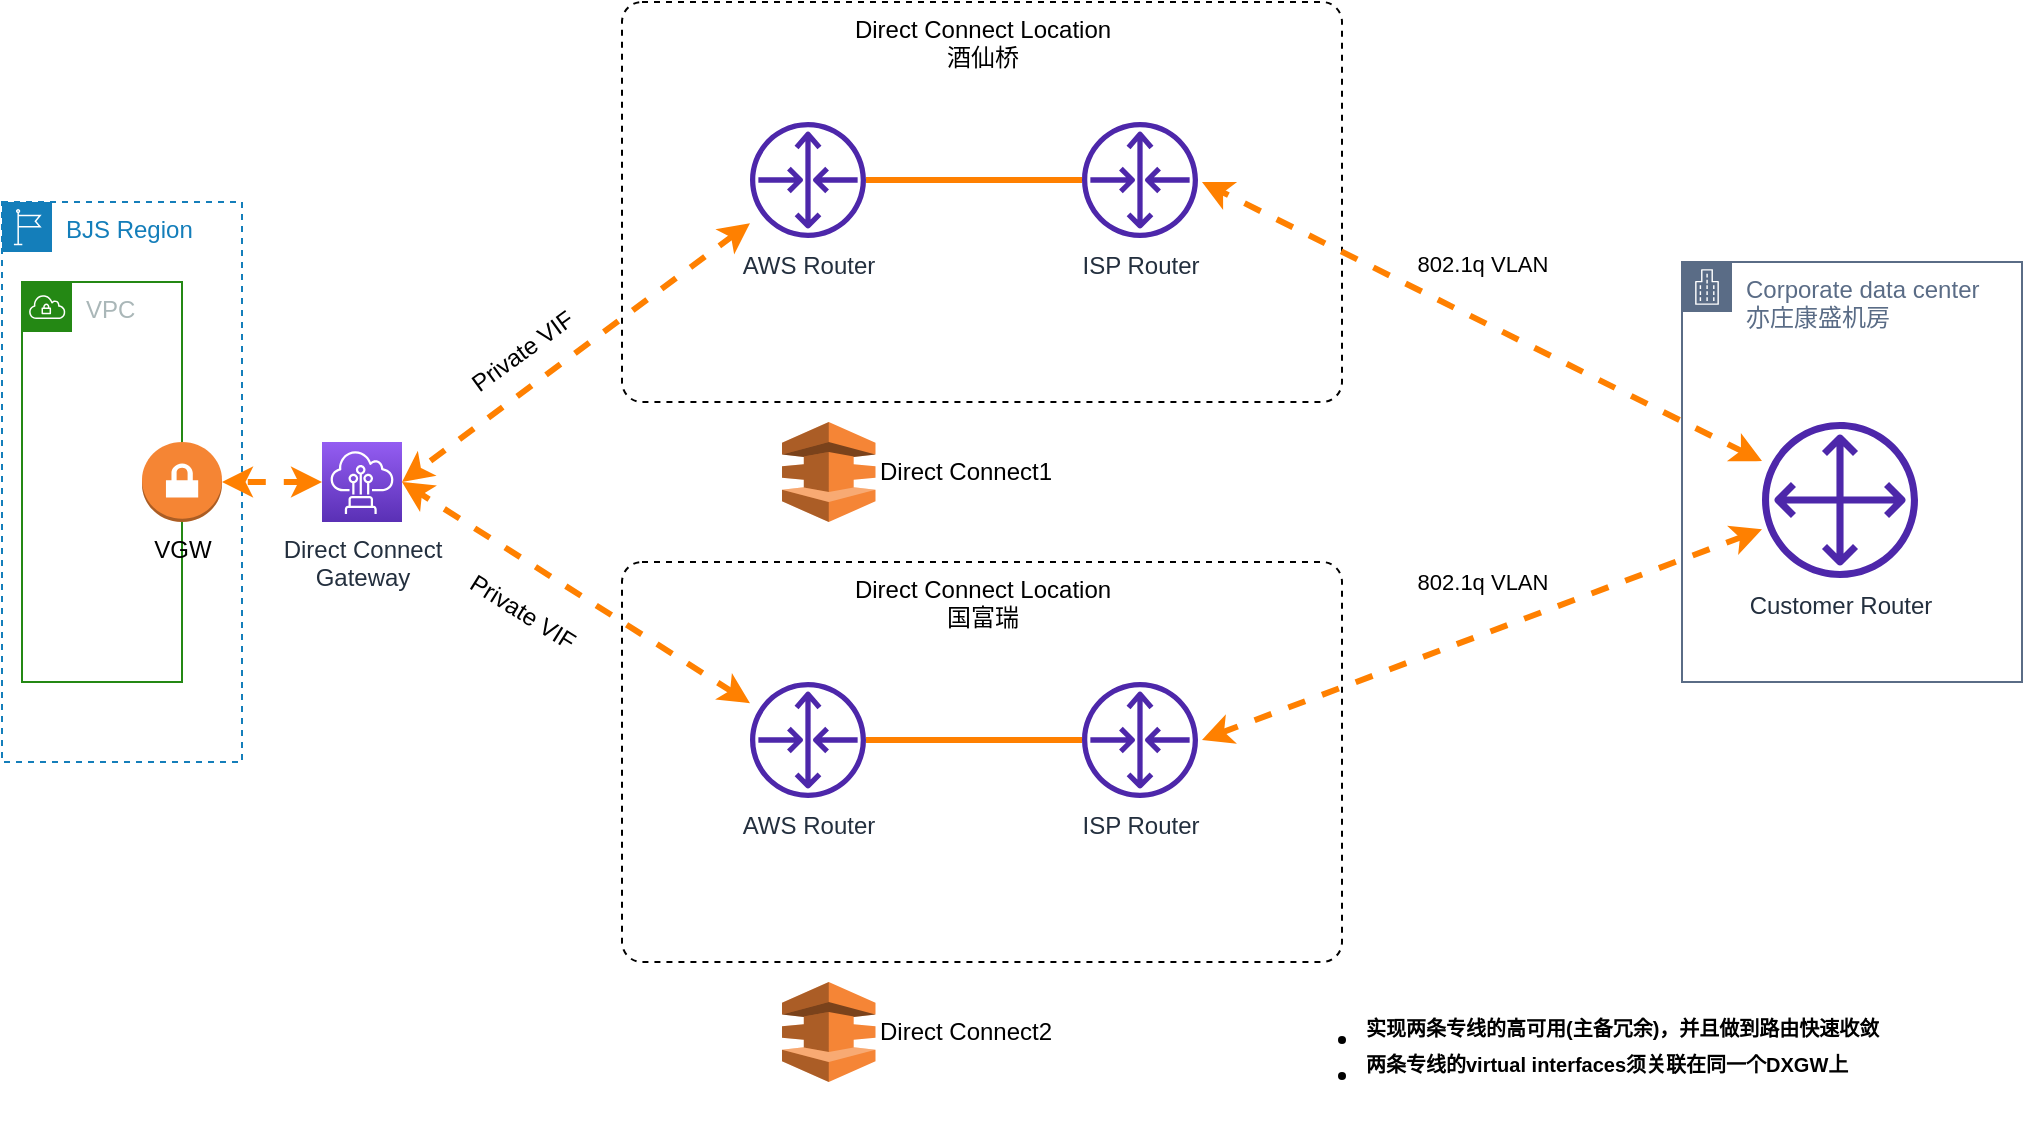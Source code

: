 <mxfile version="20.5.3" type="github">
  <diagram id="txqzmirnMWbz9pqVsxzo" name="第 1 页">
    <mxGraphModel dx="940" dy="606" grid="1" gridSize="10" guides="1" tooltips="1" connect="1" arrows="1" fold="1" page="1" pageScale="1" pageWidth="827" pageHeight="1169" math="0" shadow="0">
      <root>
        <mxCell id="0" />
        <mxCell id="1" parent="0" />
        <mxCell id="qwxN5I8w5ZcLogmW1cVn-8" value="BJS Region" style="points=[[0,0],[0.25,0],[0.5,0],[0.75,0],[1,0],[1,0.25],[1,0.5],[1,0.75],[1,1],[0.75,1],[0.5,1],[0.25,1],[0,1],[0,0.75],[0,0.5],[0,0.25]];outlineConnect=0;gradientColor=none;html=1;whiteSpace=wrap;fontSize=12;fontStyle=0;container=1;pointerEvents=0;collapsible=0;recursiveResize=0;shape=mxgraph.aws4.group;grIcon=mxgraph.aws4.group_region;strokeColor=#147EBA;fillColor=none;verticalAlign=top;align=left;spacingLeft=30;fontColor=#147EBA;dashed=1;" vertex="1" parent="1">
          <mxGeometry x="40" y="160" width="120" height="280" as="geometry" />
        </mxCell>
        <mxCell id="qwxN5I8w5ZcLogmW1cVn-9" value="VPC" style="points=[[0,0],[0.25,0],[0.5,0],[0.75,0],[1,0],[1,0.25],[1,0.5],[1,0.75],[1,1],[0.75,1],[0.5,1],[0.25,1],[0,1],[0,0.75],[0,0.5],[0,0.25]];outlineConnect=0;gradientColor=none;html=1;whiteSpace=wrap;fontSize=12;fontStyle=0;container=1;pointerEvents=0;collapsible=0;recursiveResize=0;shape=mxgraph.aws4.group;grIcon=mxgraph.aws4.group_vpc;strokeColor=#248814;fillColor=none;verticalAlign=top;align=left;spacingLeft=30;fontColor=#AAB7B8;dashed=0;" vertex="1" parent="qwxN5I8w5ZcLogmW1cVn-8">
          <mxGeometry x="10" y="40" width="80" height="200" as="geometry" />
        </mxCell>
        <mxCell id="qwxN5I8w5ZcLogmW1cVn-32" value="VGW" style="outlineConnect=0;dashed=0;verticalLabelPosition=bottom;verticalAlign=top;align=center;html=1;shape=mxgraph.aws3.vpn_gateway;fillColor=#F58534;gradientColor=none;" vertex="1" parent="qwxN5I8w5ZcLogmW1cVn-9">
          <mxGeometry x="60" y="80" width="40" height="40" as="geometry" />
        </mxCell>
        <mxCell id="qwxN5I8w5ZcLogmW1cVn-33" style="edgeStyle=none;rounded=0;orthogonalLoop=1;jettySize=auto;html=1;entryX=1;entryY=0.5;entryDx=0;entryDy=0;entryPerimeter=0;dashed=1;strokeColor=#FF8000;strokeWidth=3;startArrow=classic;startFill=1;endArrow=classic;endFill=1;" edge="1" parent="1" source="qwxN5I8w5ZcLogmW1cVn-10" target="qwxN5I8w5ZcLogmW1cVn-32">
          <mxGeometry relative="1" as="geometry" />
        </mxCell>
        <mxCell id="qwxN5I8w5ZcLogmW1cVn-10" value="Direct Connect &lt;br&gt;Gateway" style="sketch=0;points=[[0,0,0],[0.25,0,0],[0.5,0,0],[0.75,0,0],[1,0,0],[0,1,0],[0.25,1,0],[0.5,1,0],[0.75,1,0],[1,1,0],[0,0.25,0],[0,0.5,0],[0,0.75,0],[1,0.25,0],[1,0.5,0],[1,0.75,0]];outlineConnect=0;fontColor=#232F3E;gradientColor=#945DF2;gradientDirection=north;fillColor=#5A30B5;strokeColor=#ffffff;dashed=0;verticalLabelPosition=bottom;verticalAlign=top;align=center;html=1;fontSize=12;fontStyle=0;aspect=fixed;shape=mxgraph.aws4.resourceIcon;resIcon=mxgraph.aws4.direct_connect;" vertex="1" parent="1">
          <mxGeometry x="200" y="280" width="40" height="40" as="geometry" />
        </mxCell>
        <mxCell id="qwxN5I8w5ZcLogmW1cVn-12" value="Direct Connect Location&lt;br&gt;酒仙桥" style="html=1;align=center;verticalAlign=top;rounded=1;absoluteArcSize=1;arcSize=20;dashed=1;" vertex="1" parent="1">
          <mxGeometry x="350" y="60" width="360" height="200" as="geometry" />
        </mxCell>
        <mxCell id="qwxN5I8w5ZcLogmW1cVn-15" value="" style="edgeStyle=orthogonalEdgeStyle;rounded=0;orthogonalLoop=1;jettySize=auto;html=1;endArrow=none;endFill=0;strokeWidth=3;strokeColor=#FF8000;" edge="1" parent="1" source="qwxN5I8w5ZcLogmW1cVn-13" target="qwxN5I8w5ZcLogmW1cVn-14">
          <mxGeometry relative="1" as="geometry" />
        </mxCell>
        <mxCell id="qwxN5I8w5ZcLogmW1cVn-29" style="edgeStyle=none;rounded=0;orthogonalLoop=1;jettySize=auto;html=1;entryX=1;entryY=0.5;entryDx=0;entryDy=0;entryPerimeter=0;dashed=1;strokeColor=#FF8000;strokeWidth=3;startArrow=classic;startFill=1;endArrow=classic;endFill=1;" edge="1" parent="1" source="qwxN5I8w5ZcLogmW1cVn-13" target="qwxN5I8w5ZcLogmW1cVn-10">
          <mxGeometry relative="1" as="geometry">
            <mxPoint x="410" y="170" as="sourcePoint" />
          </mxGeometry>
        </mxCell>
        <mxCell id="qwxN5I8w5ZcLogmW1cVn-13" value="AWS Router" style="sketch=0;outlineConnect=0;fontColor=#232F3E;gradientColor=none;fillColor=#4D27AA;strokeColor=none;dashed=0;verticalLabelPosition=bottom;verticalAlign=top;align=center;html=1;fontSize=12;fontStyle=0;aspect=fixed;pointerEvents=1;shape=mxgraph.aws4.router;" vertex="1" parent="1">
          <mxGeometry x="414" y="120" width="58" height="58" as="geometry" />
        </mxCell>
        <mxCell id="qwxN5I8w5ZcLogmW1cVn-14" value="ISP Router" style="sketch=0;outlineConnect=0;fontColor=#232F3E;gradientColor=none;fillColor=#4D27AA;strokeColor=none;dashed=0;verticalLabelPosition=bottom;verticalAlign=top;align=center;html=1;fontSize=12;fontStyle=0;aspect=fixed;pointerEvents=1;shape=mxgraph.aws4.router;" vertex="1" parent="1">
          <mxGeometry x="580" y="120" width="58" height="58" as="geometry" />
        </mxCell>
        <mxCell id="qwxN5I8w5ZcLogmW1cVn-16" value="Direct Connect Location&lt;br&gt;国富瑞" style="html=1;align=center;verticalAlign=top;rounded=1;absoluteArcSize=1;arcSize=20;dashed=1;" vertex="1" parent="1">
          <mxGeometry x="350" y="340" width="360" height="200" as="geometry" />
        </mxCell>
        <mxCell id="qwxN5I8w5ZcLogmW1cVn-17" value="" style="edgeStyle=orthogonalEdgeStyle;rounded=0;orthogonalLoop=1;jettySize=auto;html=1;endArrow=none;endFill=0;strokeWidth=3;strokeColor=#FF8000;" edge="1" parent="1" source="qwxN5I8w5ZcLogmW1cVn-18" target="qwxN5I8w5ZcLogmW1cVn-19">
          <mxGeometry relative="1" as="geometry" />
        </mxCell>
        <mxCell id="qwxN5I8w5ZcLogmW1cVn-30" style="edgeStyle=none;rounded=0;orthogonalLoop=1;jettySize=auto;html=1;dashed=1;strokeColor=#FF8000;strokeWidth=3;startArrow=classic;startFill=1;endArrow=classic;endFill=1;" edge="1" parent="1" source="qwxN5I8w5ZcLogmW1cVn-18">
          <mxGeometry relative="1" as="geometry">
            <mxPoint x="240" y="300" as="targetPoint" />
          </mxGeometry>
        </mxCell>
        <mxCell id="qwxN5I8w5ZcLogmW1cVn-18" value="AWS Router" style="sketch=0;outlineConnect=0;fontColor=#232F3E;gradientColor=none;fillColor=#4D27AA;strokeColor=none;dashed=0;verticalLabelPosition=bottom;verticalAlign=top;align=center;html=1;fontSize=12;fontStyle=0;aspect=fixed;pointerEvents=1;shape=mxgraph.aws4.router;" vertex="1" parent="1">
          <mxGeometry x="414" y="400" width="58" height="58" as="geometry" />
        </mxCell>
        <mxCell id="qwxN5I8w5ZcLogmW1cVn-28" style="edgeStyle=none;rounded=0;orthogonalLoop=1;jettySize=auto;html=1;dashed=1;strokeColor=#FF8000;strokeWidth=3;startArrow=classic;startFill=1;endArrow=classic;endFill=1;" edge="1" parent="1" target="qwxN5I8w5ZcLogmW1cVn-22">
          <mxGeometry relative="1" as="geometry">
            <mxPoint x="640" y="429" as="sourcePoint" />
          </mxGeometry>
        </mxCell>
        <mxCell id="qwxN5I8w5ZcLogmW1cVn-19" value="ISP Router" style="sketch=0;outlineConnect=0;fontColor=#232F3E;gradientColor=none;fillColor=#4D27AA;strokeColor=none;dashed=0;verticalLabelPosition=bottom;verticalAlign=top;align=center;html=1;fontSize=12;fontStyle=0;aspect=fixed;pointerEvents=1;shape=mxgraph.aws4.router;" vertex="1" parent="1">
          <mxGeometry x="580" y="400" width="58" height="58" as="geometry" />
        </mxCell>
        <mxCell id="qwxN5I8w5ZcLogmW1cVn-20" value="Corporate data center&lt;br&gt;亦庄康盛机房" style="points=[[0,0],[0.25,0],[0.5,0],[0.75,0],[1,0],[1,0.25],[1,0.5],[1,0.75],[1,1],[0.75,1],[0.5,1],[0.25,1],[0,1],[0,0.75],[0,0.5],[0,0.25]];outlineConnect=0;gradientColor=none;html=1;whiteSpace=wrap;fontSize=12;fontStyle=0;container=1;pointerEvents=0;collapsible=0;recursiveResize=0;shape=mxgraph.aws4.group;grIcon=mxgraph.aws4.group_corporate_data_center;strokeColor=#5A6C86;fillColor=none;verticalAlign=top;align=left;spacingLeft=30;fontColor=#5A6C86;dashed=0;" vertex="1" parent="1">
          <mxGeometry x="880" y="190" width="170" height="210" as="geometry" />
        </mxCell>
        <mxCell id="qwxN5I8w5ZcLogmW1cVn-22" value="Customer Router" style="sketch=0;outlineConnect=0;fontColor=#232F3E;gradientColor=none;fillColor=#4D27AA;strokeColor=none;dashed=0;verticalLabelPosition=bottom;verticalAlign=top;align=center;html=1;fontSize=12;fontStyle=0;aspect=fixed;pointerEvents=1;shape=mxgraph.aws4.customer_gateway;" vertex="1" parent="qwxN5I8w5ZcLogmW1cVn-20">
          <mxGeometry x="40" y="80" width="78" height="78" as="geometry" />
        </mxCell>
        <mxCell id="qwxN5I8w5ZcLogmW1cVn-27" style="rounded=0;orthogonalLoop=1;jettySize=auto;html=1;strokeColor=#FF8000;strokeWidth=3;endArrow=classic;endFill=1;startArrow=classic;startFill=1;dashed=1;" edge="1" parent="1" source="qwxN5I8w5ZcLogmW1cVn-22">
          <mxGeometry relative="1" as="geometry">
            <mxPoint x="640" y="150" as="targetPoint" />
          </mxGeometry>
        </mxCell>
        <mxCell id="qwxN5I8w5ZcLogmW1cVn-41" value="802.1q VLAN" style="edgeLabel;html=1;align=center;verticalAlign=middle;resizable=0;points=[];" vertex="1" connectable="0" parent="qwxN5I8w5ZcLogmW1cVn-27">
          <mxGeometry x="0.082" y="-3" relative="1" as="geometry">
            <mxPoint x="10" y="-21" as="offset" />
          </mxGeometry>
        </mxCell>
        <mxCell id="qwxN5I8w5ZcLogmW1cVn-34" value="Private VIF" style="text;html=1;align=center;verticalAlign=middle;resizable=0;points=[];autosize=1;strokeColor=none;fillColor=none;rotation=324;" vertex="1" parent="1">
          <mxGeometry x="260" y="220" width="80" height="30" as="geometry" />
        </mxCell>
        <mxCell id="qwxN5I8w5ZcLogmW1cVn-35" value="Private VIF" style="text;html=1;align=center;verticalAlign=middle;resizable=0;points=[];autosize=1;strokeColor=none;fillColor=none;rotation=32;" vertex="1" parent="1">
          <mxGeometry x="260" y="350" width="80" height="30" as="geometry" />
        </mxCell>
        <mxCell id="qwxN5I8w5ZcLogmW1cVn-36" value="&lt;div&gt;&lt;ul&gt;&lt;li&gt;&lt;sup&gt;实现两条专线的高可用(主备冗余)，并且做到路由快速收敛&lt;/sup&gt;&lt;/li&gt;&lt;li&gt;&lt;sup&gt;两条专线的virtual interfaces须关联在同一个DXGW上&lt;/sup&gt;&lt;/li&gt;&lt;/ul&gt;&lt;/div&gt;" style="text;html=1;align=left;verticalAlign=middle;resizable=0;points=[];autosize=1;strokeColor=none;fillColor=none;fontStyle=1;spacingTop=0;horizontal=1;" vertex="1" parent="1">
          <mxGeometry x="680" y="550" width="370" height="70" as="geometry" />
        </mxCell>
        <mxCell id="qwxN5I8w5ZcLogmW1cVn-37" value="Direct Connect1" style="outlineConnect=0;dashed=0;verticalLabelPosition=middle;verticalAlign=middle;align=left;html=1;shape=mxgraph.aws3.direct_connect;fillColor=#F58536;gradientColor=none;labelPosition=right;" vertex="1" parent="1">
          <mxGeometry x="430" y="270" width="46.75" height="50" as="geometry" />
        </mxCell>
        <mxCell id="qwxN5I8w5ZcLogmW1cVn-40" value="Direct Connect2" style="outlineConnect=0;dashed=0;verticalLabelPosition=middle;verticalAlign=middle;align=left;html=1;shape=mxgraph.aws3.direct_connect;fillColor=#F58536;gradientColor=none;labelPosition=right;" vertex="1" parent="1">
          <mxGeometry x="430" y="550" width="46.75" height="50" as="geometry" />
        </mxCell>
        <mxCell id="qwxN5I8w5ZcLogmW1cVn-43" value="802.1q VLAN" style="edgeLabel;html=1;align=center;verticalAlign=middle;resizable=0;points=[];" vertex="1" connectable="0" parent="1">
          <mxGeometry x="779.995" y="349.997" as="geometry" />
        </mxCell>
      </root>
    </mxGraphModel>
  </diagram>
</mxfile>
